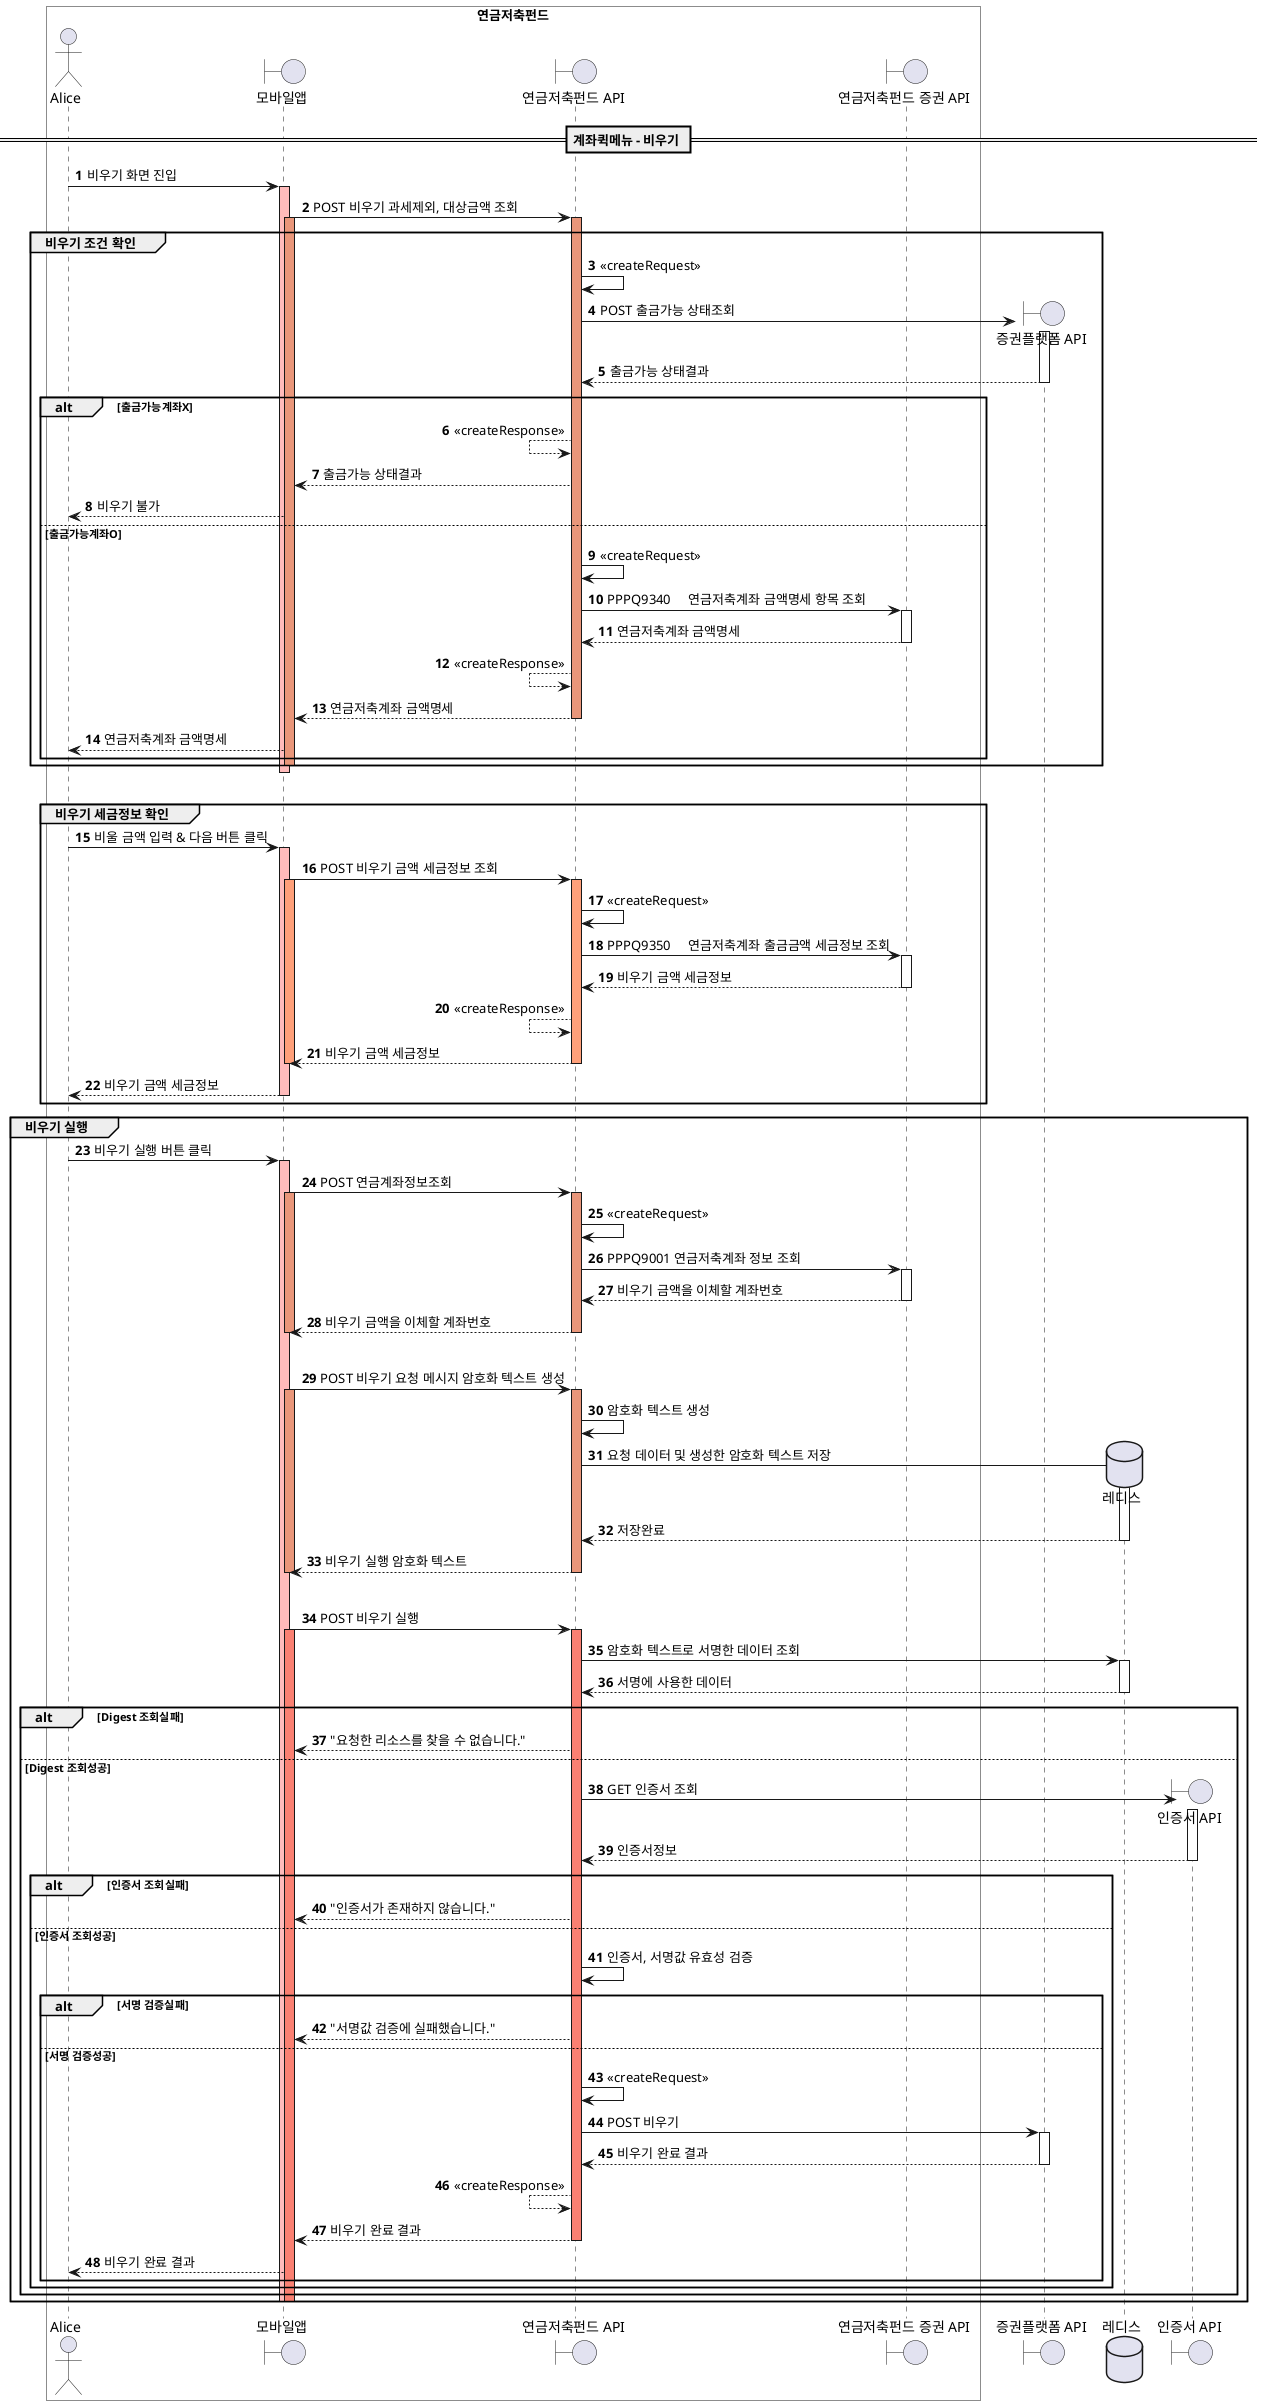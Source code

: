 @startuml
'https://plantuml.com/sequence-diagram

skinparam ParticipantPadding 20
skinparam BoxPadding 10

box "연금저축펀드" #Transparent
actor Alice
boundary 모바일앱 as MOBILE
boundary "연금저축펀드 API" as PENSION
boundary "연금저축펀드 증권 API" as SECURITIES
end box

== 계좌퀵메뉴 - 비우기 ==
autonumber
Alice -> MOBILE: 비우기 화면 진입
activate MOBILE #FFBBBB
    MOBILE -> PENSION: POST 비우기 과세제외, 대상금액 조회
    group 비우기 조건 확인
        activate MOBILE #DarkSalmon
        activate PENSION #DarkSalmon
            PENSION -> PENSION: <<createRequest>>
            create boundary "증권플랫폼 API" as BUFFET
            PENSION -> BUFFET ++: POST 출금가능 상태조회
            return 출금가능 상태결과
        alt 출금가능계좌X
            PENSION <-- PENSION: <<createResponse>>
            MOBILE <-- PENSION: 출금가능 상태결과
            Alice <-- MOBILE: 비우기 불가
        else 출금가능계좌O
            PENSION -> PENSION: <<createRequest>>
            PENSION -> SECURITIES ++: PPPQ9340	연금저축계좌 금액명세 항목 조회
            return 연금저축계좌 금액명세
            PENSION <-- PENSION: <<createResponse>>
            return 연금저축계좌 금액명세
            Alice <-- MOBILE: 연금저축계좌 금액명세
        end
        deactivate PENSION
        deactivate MOBILE
    end
deactivate MOBILE
|||
group 비우기 세금정보 확인
Alice -> MOBILE: 비울 금액 입력 & 다음 버튼 클릭
    activate MOBILE #FFBBBB
    MOBILE -> PENSION: POST 비우기 금액 세금정보 조회
        activate MOBILE #LightSalmon
        activate PENSION #LightSalmon
            PENSION -> PENSION: <<createRequest>>
            PENSION -> SECURITIES ++: PPPQ9350	연금저축계좌 출금금액 세금정보 조회
            return 비우기 금액 세금정보
            PENSION <-- PENSION: <<createResponse>>
            return 비우기 금액 세금정보
        deactivate PENSION
        deactivate MOBILE
    Alice <-- MOBILE: 비우기 금액 세금정보
    deactivate MOBILE
end
group 비우기 실행
    Alice -> MOBILE: 비우기 실행 버튼 클릭
    activate MOBILE #FFBBBB
        MOBILE -> PENSION: POST 연금계좌정보조회
        activate MOBILE #DarkSalmon
        activate PENSION #DarkSalmon
        PENSION -> PENSION: <<createRequest>>
        PENSION -> SECURITIES ++: PPPQ9001 연금저축계좌 정보 조회
        return 비우기 금액을 이체할 계좌번호
            return 비우기 금액을 이체할 계좌번호
        deactivate PENSION
        deactivate MOBILE
        |||
        MOBILE -> PENSION: POST 비우기 요청 메시지 암호화 텍스트 생성
        activate MOBILE #DarkSalmon
        activate PENSION #DarkSalmon
            PENSION -> PENSION: 암호화 텍스트 생성
            create database "레디스" as REDIS
            PENSION -> REDIS ++: 요청 데이터 및 생성한 암호화 텍스트 저장
            return 저장완료
            return 비우기 실행 암호화 텍스트
        deactivate PENSION
        deactivate MOBILE
        |||
        MOBILE -> PENSION: POST 비우기 실행
        activate MOBILE #Salmon
        activate PENSION #Salmon
            PENSION -> REDIS ++: 암호화 텍스트로 서명한 데이터 조회
            return 서명에 사용한 데이터
            alt Digest 조회실패
                MOBILE <-- PENSION: "요청한 리소스를 찾을 수 없습니다."
            else Digest 조회성공
                create boundary "인증서 API" as CERTIFICATE
                PENSION -> CERTIFICATE ++: GET 인증서 조회
                return 인증서정보
                alt 인증서 조회실패
                    MOBILE <-- PENSION: "인증서가 존재하지 않습니다."
                else 인증서 조회성공
                    PENSION -> PENSION: 인증서, 서명값 유효성 검증
                    alt 서명 검증실패
                        MOBILE <-- PENSION: "서명값 검증에 실패했습니다."
                    else 서명 검증성공
                        PENSION -> PENSION: <<createRequest>>
                        PENSION -> BUFFET ++: POST 비우기
                        return 비우기 완료 결과
                        PENSION <-- PENSION: <<createResponse>>
                        return 비우기 완료 결과
                        Alice <-- MOBILE: 비우기 완료 결과
                    end
                end
            end
        deactivate PENSION
        deactivate MOBILE
    deactivate MOBILE
end

@enduml
